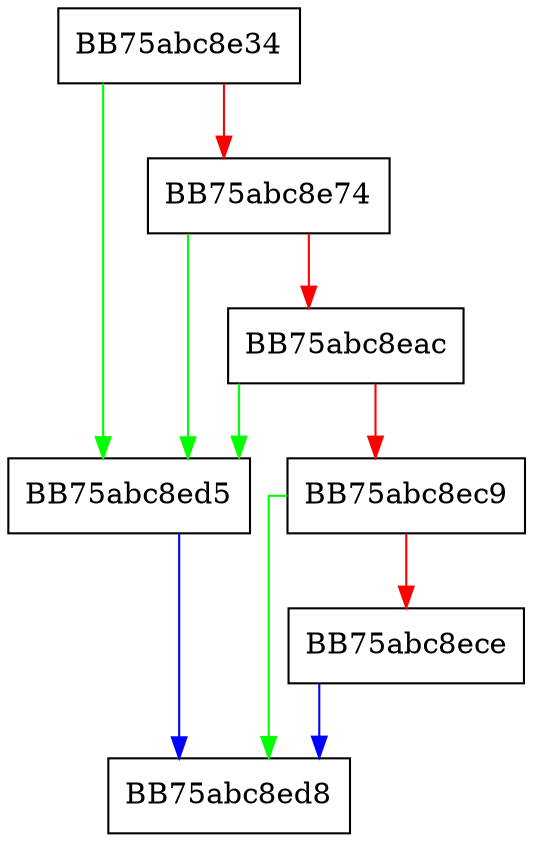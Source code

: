 digraph GetBasicType {
  node [shape="box"];
  graph [splines=ortho];
  BB75abc8e34 -> BB75abc8ed5 [color="green"];
  BB75abc8e34 -> BB75abc8e74 [color="red"];
  BB75abc8e74 -> BB75abc8ed5 [color="green"];
  BB75abc8e74 -> BB75abc8eac [color="red"];
  BB75abc8eac -> BB75abc8ed5 [color="green"];
  BB75abc8eac -> BB75abc8ec9 [color="red"];
  BB75abc8ec9 -> BB75abc8ed8 [color="green"];
  BB75abc8ec9 -> BB75abc8ece [color="red"];
  BB75abc8ece -> BB75abc8ed8 [color="blue"];
  BB75abc8ed5 -> BB75abc8ed8 [color="blue"];
}